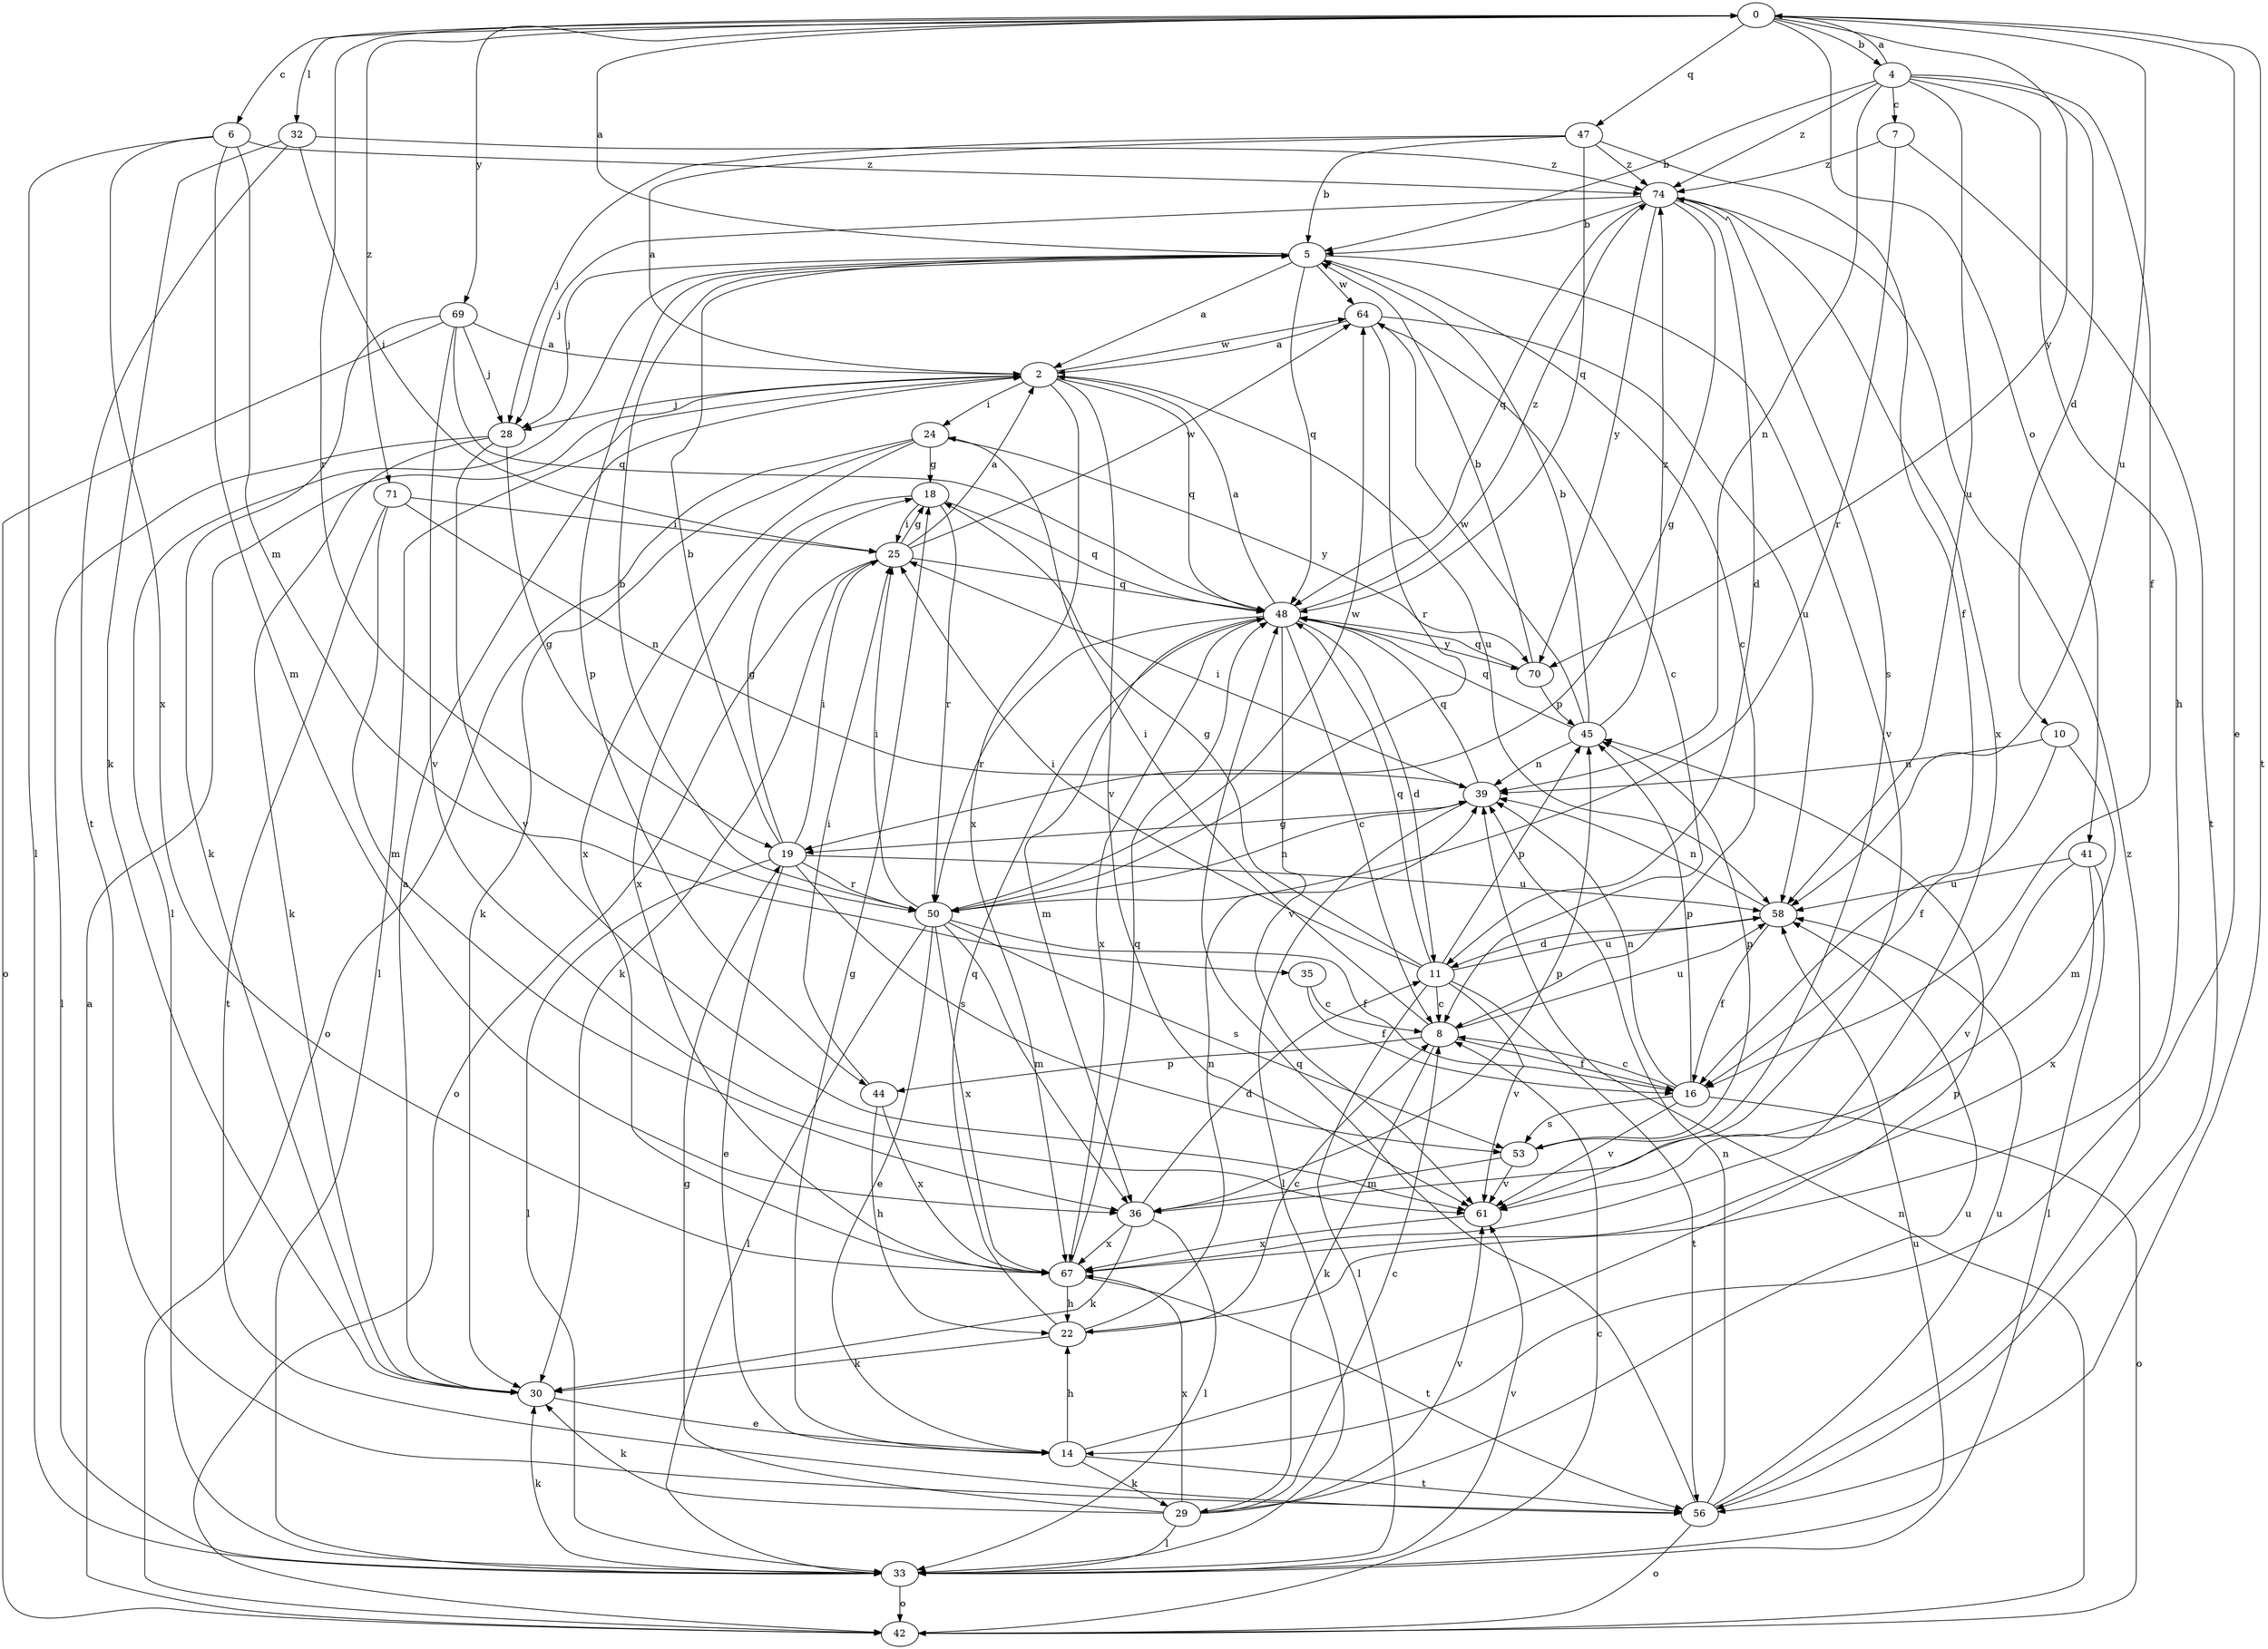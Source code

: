 strict digraph  {
0;
2;
4;
5;
6;
7;
8;
10;
11;
14;
16;
18;
19;
22;
24;
25;
28;
29;
30;
32;
33;
35;
36;
39;
41;
42;
44;
45;
47;
48;
50;
53;
56;
58;
61;
64;
67;
69;
70;
71;
74;
0 -> 4  [label=b];
0 -> 6  [label=c];
0 -> 14  [label=e];
0 -> 32  [label=l];
0 -> 41  [label=o];
0 -> 47  [label=q];
0 -> 50  [label=r];
0 -> 56  [label=t];
0 -> 58  [label=u];
0 -> 69  [label=y];
0 -> 70  [label=y];
0 -> 71  [label=z];
2 -> 24  [label=i];
2 -> 28  [label=j];
2 -> 33  [label=l];
2 -> 48  [label=q];
2 -> 58  [label=u];
2 -> 61  [label=v];
2 -> 64  [label=w];
2 -> 67  [label=x];
4 -> 0  [label=a];
4 -> 5  [label=b];
4 -> 7  [label=c];
4 -> 10  [label=d];
4 -> 16  [label=f];
4 -> 22  [label=h];
4 -> 39  [label=n];
4 -> 58  [label=u];
4 -> 74  [label=z];
5 -> 0  [label=a];
5 -> 2  [label=a];
5 -> 8  [label=c];
5 -> 28  [label=j];
5 -> 33  [label=l];
5 -> 44  [label=p];
5 -> 48  [label=q];
5 -> 61  [label=v];
5 -> 64  [label=w];
6 -> 33  [label=l];
6 -> 35  [label=m];
6 -> 36  [label=m];
6 -> 67  [label=x];
6 -> 74  [label=z];
7 -> 50  [label=r];
7 -> 56  [label=t];
7 -> 74  [label=z];
8 -> 16  [label=f];
8 -> 24  [label=i];
8 -> 29  [label=k];
8 -> 44  [label=p];
8 -> 58  [label=u];
10 -> 16  [label=f];
10 -> 36  [label=m];
10 -> 39  [label=n];
11 -> 8  [label=c];
11 -> 18  [label=g];
11 -> 25  [label=i];
11 -> 33  [label=l];
11 -> 45  [label=p];
11 -> 48  [label=q];
11 -> 56  [label=t];
11 -> 58  [label=u];
11 -> 61  [label=v];
14 -> 18  [label=g];
14 -> 22  [label=h];
14 -> 29  [label=k];
14 -> 45  [label=p];
14 -> 56  [label=t];
16 -> 8  [label=c];
16 -> 39  [label=n];
16 -> 42  [label=o];
16 -> 45  [label=p];
16 -> 53  [label=s];
16 -> 61  [label=v];
18 -> 25  [label=i];
18 -> 48  [label=q];
18 -> 50  [label=r];
18 -> 67  [label=x];
19 -> 5  [label=b];
19 -> 14  [label=e];
19 -> 18  [label=g];
19 -> 25  [label=i];
19 -> 33  [label=l];
19 -> 50  [label=r];
19 -> 53  [label=s];
19 -> 58  [label=u];
22 -> 8  [label=c];
22 -> 30  [label=k];
22 -> 39  [label=n];
22 -> 48  [label=q];
24 -> 18  [label=g];
24 -> 30  [label=k];
24 -> 42  [label=o];
24 -> 67  [label=x];
24 -> 70  [label=y];
25 -> 2  [label=a];
25 -> 18  [label=g];
25 -> 30  [label=k];
25 -> 42  [label=o];
25 -> 48  [label=q];
25 -> 64  [label=w];
28 -> 19  [label=g];
28 -> 30  [label=k];
28 -> 33  [label=l];
28 -> 61  [label=v];
29 -> 8  [label=c];
29 -> 19  [label=g];
29 -> 30  [label=k];
29 -> 33  [label=l];
29 -> 58  [label=u];
29 -> 61  [label=v];
29 -> 67  [label=x];
30 -> 2  [label=a];
30 -> 14  [label=e];
32 -> 25  [label=i];
32 -> 30  [label=k];
32 -> 56  [label=t];
32 -> 74  [label=z];
33 -> 30  [label=k];
33 -> 42  [label=o];
33 -> 58  [label=u];
33 -> 61  [label=v];
35 -> 8  [label=c];
35 -> 16  [label=f];
36 -> 11  [label=d];
36 -> 30  [label=k];
36 -> 33  [label=l];
36 -> 45  [label=p];
36 -> 67  [label=x];
39 -> 19  [label=g];
39 -> 25  [label=i];
39 -> 33  [label=l];
39 -> 48  [label=q];
41 -> 33  [label=l];
41 -> 58  [label=u];
41 -> 61  [label=v];
41 -> 67  [label=x];
42 -> 2  [label=a];
42 -> 8  [label=c];
42 -> 39  [label=n];
44 -> 22  [label=h];
44 -> 25  [label=i];
44 -> 67  [label=x];
45 -> 5  [label=b];
45 -> 39  [label=n];
45 -> 48  [label=q];
45 -> 64  [label=w];
45 -> 74  [label=z];
47 -> 2  [label=a];
47 -> 5  [label=b];
47 -> 16  [label=f];
47 -> 28  [label=j];
47 -> 48  [label=q];
47 -> 74  [label=z];
48 -> 2  [label=a];
48 -> 8  [label=c];
48 -> 11  [label=d];
48 -> 36  [label=m];
48 -> 50  [label=r];
48 -> 61  [label=v];
48 -> 67  [label=x];
48 -> 70  [label=y];
48 -> 74  [label=z];
50 -> 5  [label=b];
50 -> 14  [label=e];
50 -> 16  [label=f];
50 -> 25  [label=i];
50 -> 33  [label=l];
50 -> 36  [label=m];
50 -> 39  [label=n];
50 -> 53  [label=s];
50 -> 64  [label=w];
50 -> 67  [label=x];
53 -> 36  [label=m];
53 -> 45  [label=p];
53 -> 61  [label=v];
56 -> 39  [label=n];
56 -> 42  [label=o];
56 -> 48  [label=q];
56 -> 58  [label=u];
56 -> 74  [label=z];
58 -> 11  [label=d];
58 -> 16  [label=f];
58 -> 39  [label=n];
61 -> 67  [label=x];
64 -> 2  [label=a];
64 -> 8  [label=c];
64 -> 50  [label=r];
64 -> 58  [label=u];
67 -> 22  [label=h];
67 -> 48  [label=q];
67 -> 56  [label=t];
69 -> 2  [label=a];
69 -> 28  [label=j];
69 -> 30  [label=k];
69 -> 42  [label=o];
69 -> 48  [label=q];
69 -> 61  [label=v];
70 -> 5  [label=b];
70 -> 45  [label=p];
70 -> 48  [label=q];
71 -> 25  [label=i];
71 -> 36  [label=m];
71 -> 39  [label=n];
71 -> 56  [label=t];
74 -> 5  [label=b];
74 -> 11  [label=d];
74 -> 19  [label=g];
74 -> 28  [label=j];
74 -> 48  [label=q];
74 -> 53  [label=s];
74 -> 67  [label=x];
74 -> 70  [label=y];
}
